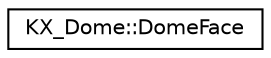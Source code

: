 digraph G
{
  edge [fontname="Helvetica",fontsize="10",labelfontname="Helvetica",labelfontsize="10"];
  node [fontname="Helvetica",fontsize="10",shape=record];
  rankdir=LR;
  Node1 [label="KX_Dome::DomeFace",height=0.2,width=0.4,color="black", fillcolor="white", style="filled",URL="$db/d9f/structKX__Dome_1_1DomeFace.html"];
}
